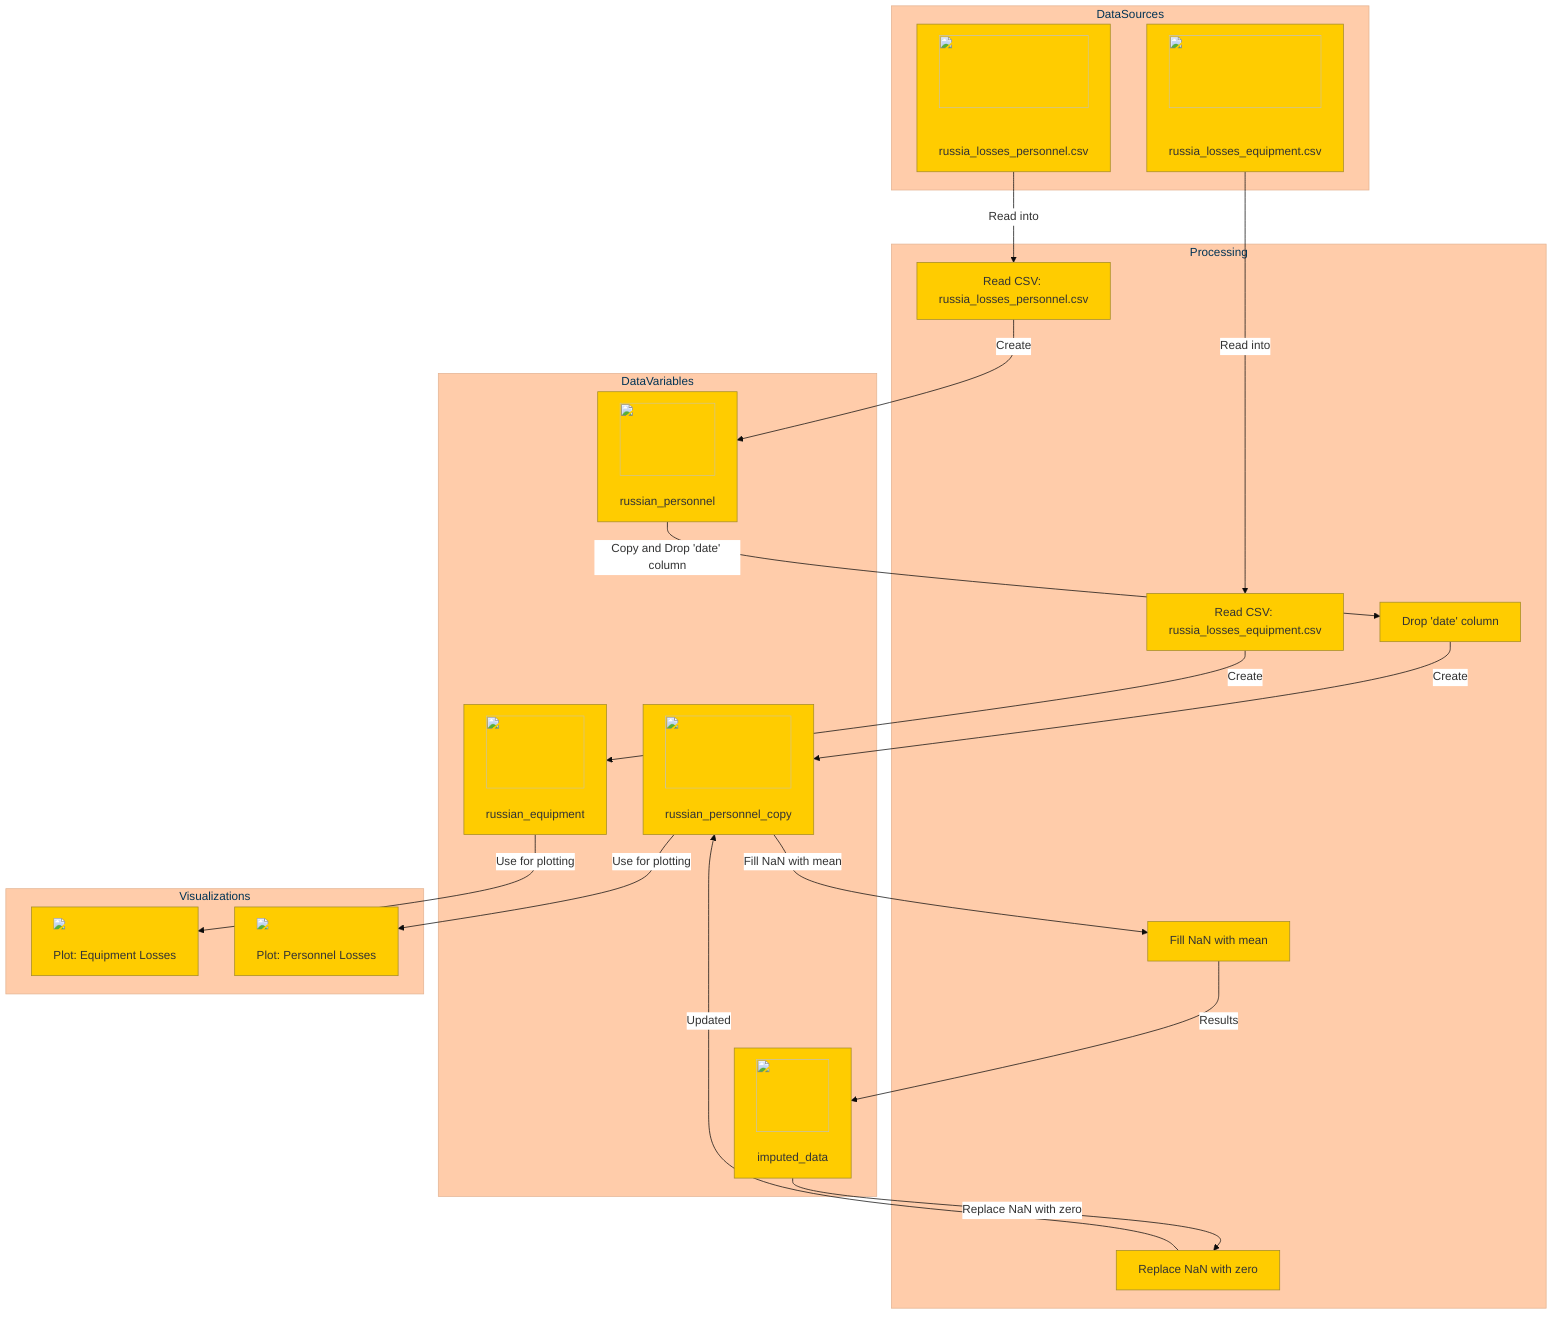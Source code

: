 %%{init: {'theme': 'base', 'themeVariables': {'primaryColor': '#ffcc00', 'edgeLabelBackground':'#ffffff', 'tertiaryColor': '#ffccaa'}}}%%
flowchart TD
    subgraph DataSources
        direction TB
        ds1["<img src='icons/file.svg' width=100 height=100/> <br/> russia_losses_equipment.csv"]
        ds2["<img src='icons/file.svg' width=100 height=100/> <br/> russia_losses_personnel.csv"]
    end

    subgraph DataVariables
        direction TB
        dv1["<img src='icons/table.svg' width=100 height=100/> <br/> russian_equipment"]
        dv2["<img src='icons/table.svg' width=100 height=100/> <br/> russian_personnel"]
        dv3["<img src='icons/table.svg' width=100 height=100/> <br/> russian_personnel_copy"]
        dv4["<img src='icons/table.svg' width=100 height=100/> <br/> imputed_data"]
    end

    subgraph Processing
        direction TB
        p1["Read CSV: russia_losses_equipment.csv"]
        p2["Read CSV: russia_losses_personnel.csv"]
        p3["Drop 'date' column"]
        p4["Fill NaN with mean"]
        p5["Replace NaN with zero"]
    end

    subgraph Visualizations
        direction TB
        v1["<img src='dummy_plots/lineplot_template.svg'/> <br/> Plot: Equipment Losses"]
        v2["<img src='dummy_plots/lineplot_template.svg'/> <br/> Plot: Personnel Losses"]
    end

    %% Data Source to Variable Connections
    ds1 -->|"Read into"| p1 -->|"Create"| dv1
    ds2 -->|"Read into"| p2 -->|"Create"| dv2

    %% Data Processing
    dv2 -->|"Copy and Drop 'date' column"| p3 -->|"Create"| dv3
    dv3 -->|"Fill NaN with mean"| p4 -->|"Results"| dv4
    dv4 -->|"Replace NaN with zero"| p5 -->|"Updated"| dv3

    %% Data Visualization
    dv1 -->|"Use for plotting"| v1
    dv3 -->|"Use for plotting"| v2